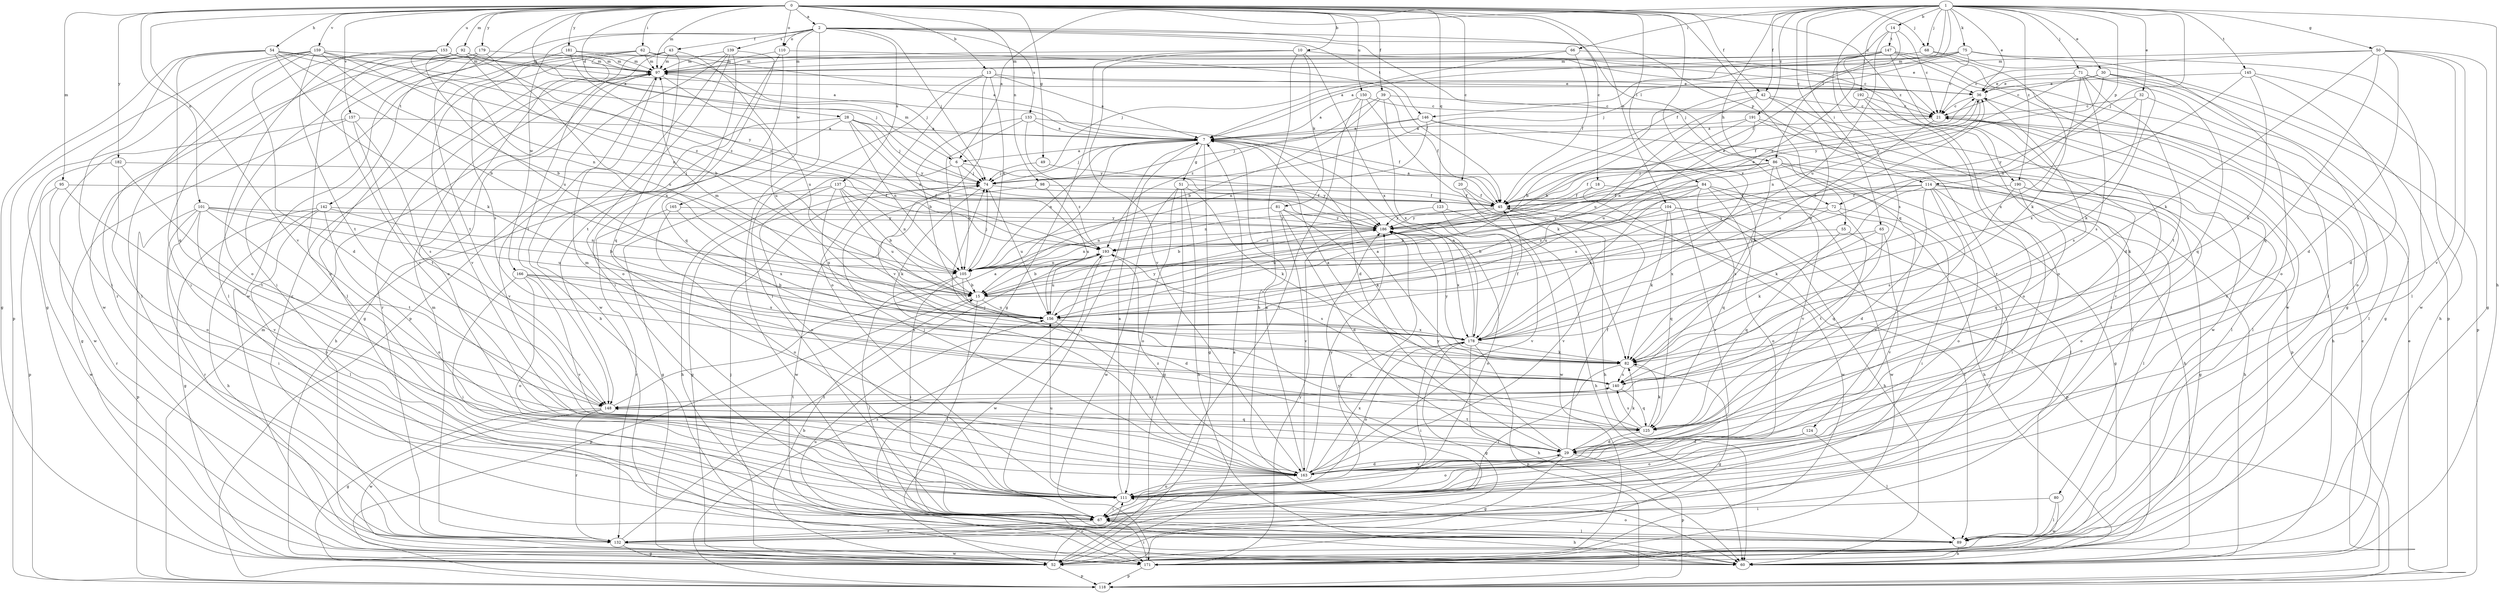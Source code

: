 strict digraph  {
0;
1;
2;
6;
7;
10;
13;
14;
15;
18;
20;
21;
28;
29;
30;
32;
36;
39;
42;
43;
45;
49;
50;
51;
52;
54;
55;
60;
62;
65;
66;
67;
68;
71;
72;
74;
75;
80;
81;
82;
84;
86;
89;
92;
95;
97;
98;
101;
104;
105;
110;
111;
114;
118;
123;
124;
125;
132;
133;
137;
139;
140;
142;
145;
146;
147;
148;
150;
153;
156;
157;
159;
163;
165;
166;
171;
178;
179;
181;
182;
186;
190;
191;
192;
193;
0 -> 2  [label=a];
0 -> 6  [label=a];
0 -> 10  [label=b];
0 -> 13  [label=b];
0 -> 18  [label=c];
0 -> 20  [label=c];
0 -> 28  [label=d];
0 -> 39  [label=f];
0 -> 42  [label=f];
0 -> 49  [label=g];
0 -> 54  [label=h];
0 -> 62  [label=i];
0 -> 68  [label=j];
0 -> 84  [label=l];
0 -> 92  [label=m];
0 -> 95  [label=m];
0 -> 97  [label=m];
0 -> 98  [label=n];
0 -> 101  [label=n];
0 -> 104  [label=n];
0 -> 110  [label=o];
0 -> 123  [label=q];
0 -> 124  [label=q];
0 -> 142  [label=t];
0 -> 150  [label=u];
0 -> 153  [label=u];
0 -> 157  [label=v];
0 -> 159  [label=v];
0 -> 163  [label=v];
0 -> 178  [label=x];
0 -> 179  [label=y];
0 -> 181  [label=y];
0 -> 182  [label=y];
0 -> 190  [label=z];
1 -> 6  [label=a];
1 -> 14  [label=b];
1 -> 30  [label=e];
1 -> 32  [label=e];
1 -> 36  [label=e];
1 -> 42  [label=f];
1 -> 50  [label=g];
1 -> 55  [label=h];
1 -> 60  [label=h];
1 -> 65  [label=i];
1 -> 66  [label=i];
1 -> 68  [label=j];
1 -> 71  [label=j];
1 -> 72  [label=j];
1 -> 75  [label=k];
1 -> 80  [label=k];
1 -> 86  [label=l];
1 -> 114  [label=p];
1 -> 132  [label=r];
1 -> 145  [label=t];
1 -> 146  [label=t];
1 -> 190  [label=z];
1 -> 191  [label=z];
1 -> 192  [label=z];
2 -> 43  [label=f];
2 -> 67  [label=i];
2 -> 72  [label=j];
2 -> 74  [label=j];
2 -> 86  [label=l];
2 -> 110  [label=o];
2 -> 114  [label=p];
2 -> 133  [label=s];
2 -> 137  [label=s];
2 -> 139  [label=s];
2 -> 146  [label=t];
2 -> 165  [label=w];
2 -> 166  [label=w];
2 -> 171  [label=w];
6 -> 74  [label=j];
6 -> 97  [label=m];
6 -> 105  [label=n];
6 -> 111  [label=o];
6 -> 193  [label=z];
7 -> 6  [label=a];
7 -> 51  [label=g];
7 -> 52  [label=g];
7 -> 67  [label=i];
7 -> 74  [label=j];
7 -> 105  [label=n];
10 -> 21  [label=c];
10 -> 52  [label=g];
10 -> 60  [label=h];
10 -> 81  [label=k];
10 -> 97  [label=m];
10 -> 163  [label=v];
10 -> 178  [label=x];
13 -> 7  [label=a];
13 -> 36  [label=e];
13 -> 67  [label=i];
13 -> 105  [label=n];
13 -> 111  [label=o];
13 -> 163  [label=v];
14 -> 21  [label=c];
14 -> 45  [label=f];
14 -> 140  [label=s];
14 -> 147  [label=t];
14 -> 156  [label=u];
15 -> 36  [label=e];
15 -> 89  [label=l];
15 -> 118  [label=p];
15 -> 156  [label=u];
18 -> 45  [label=f];
18 -> 163  [label=v];
18 -> 171  [label=w];
20 -> 45  [label=f];
20 -> 60  [label=h];
20 -> 171  [label=w];
21 -> 7  [label=a];
21 -> 60  [label=h];
21 -> 89  [label=l];
21 -> 156  [label=u];
21 -> 163  [label=v];
28 -> 7  [label=a];
28 -> 60  [label=h];
28 -> 74  [label=j];
28 -> 105  [label=n];
28 -> 163  [label=v];
28 -> 186  [label=y];
28 -> 193  [label=z];
29 -> 45  [label=f];
29 -> 52  [label=g];
29 -> 82  [label=k];
29 -> 97  [label=m];
29 -> 111  [label=o];
29 -> 118  [label=p];
29 -> 163  [label=v];
29 -> 186  [label=y];
30 -> 21  [label=c];
30 -> 36  [label=e];
30 -> 52  [label=g];
30 -> 82  [label=k];
30 -> 118  [label=p];
30 -> 186  [label=y];
32 -> 21  [label=c];
32 -> 89  [label=l];
32 -> 178  [label=x];
32 -> 186  [label=y];
36 -> 21  [label=c];
36 -> 45  [label=f];
36 -> 105  [label=n];
36 -> 140  [label=s];
39 -> 15  [label=b];
39 -> 21  [label=c];
39 -> 45  [label=f];
39 -> 178  [label=x];
39 -> 193  [label=z];
42 -> 15  [label=b];
42 -> 21  [label=c];
42 -> 156  [label=u];
42 -> 171  [label=w];
42 -> 178  [label=x];
43 -> 97  [label=m];
43 -> 111  [label=o];
43 -> 125  [label=q];
43 -> 132  [label=r];
43 -> 148  [label=t];
43 -> 156  [label=u];
45 -> 7  [label=a];
45 -> 15  [label=b];
45 -> 36  [label=e];
45 -> 89  [label=l];
45 -> 156  [label=u];
45 -> 163  [label=v];
45 -> 186  [label=y];
49 -> 74  [label=j];
49 -> 186  [label=y];
50 -> 21  [label=c];
50 -> 29  [label=d];
50 -> 52  [label=g];
50 -> 82  [label=k];
50 -> 97  [label=m];
50 -> 125  [label=q];
50 -> 163  [label=v];
50 -> 171  [label=w];
51 -> 45  [label=f];
51 -> 52  [label=g];
51 -> 60  [label=h];
51 -> 82  [label=k];
51 -> 111  [label=o];
51 -> 171  [label=w];
52 -> 7  [label=a];
52 -> 15  [label=b];
52 -> 74  [label=j];
52 -> 111  [label=o];
52 -> 118  [label=p];
54 -> 15  [label=b];
54 -> 52  [label=g];
54 -> 67  [label=i];
54 -> 74  [label=j];
54 -> 82  [label=k];
54 -> 97  [label=m];
54 -> 125  [label=q];
54 -> 193  [label=z];
55 -> 125  [label=q];
55 -> 132  [label=r];
55 -> 193  [label=z];
60 -> 21  [label=c];
60 -> 156  [label=u];
62 -> 7  [label=a];
62 -> 21  [label=c];
62 -> 36  [label=e];
62 -> 89  [label=l];
62 -> 97  [label=m];
62 -> 140  [label=s];
62 -> 163  [label=v];
65 -> 82  [label=k];
65 -> 148  [label=t];
65 -> 163  [label=v];
65 -> 193  [label=z];
66 -> 7  [label=a];
66 -> 45  [label=f];
66 -> 97  [label=m];
66 -> 111  [label=o];
67 -> 60  [label=h];
67 -> 89  [label=l];
67 -> 132  [label=r];
67 -> 186  [label=y];
68 -> 82  [label=k];
68 -> 97  [label=m];
68 -> 118  [label=p];
71 -> 36  [label=e];
71 -> 111  [label=o];
71 -> 125  [label=q];
71 -> 140  [label=s];
71 -> 148  [label=t];
71 -> 178  [label=x];
71 -> 186  [label=y];
72 -> 67  [label=i];
72 -> 125  [label=q];
72 -> 178  [label=x];
72 -> 186  [label=y];
74 -> 45  [label=f];
74 -> 52  [label=g];
74 -> 82  [label=k];
74 -> 156  [label=u];
75 -> 21  [label=c];
75 -> 45  [label=f];
75 -> 74  [label=j];
75 -> 89  [label=l];
75 -> 97  [label=m];
75 -> 111  [label=o];
80 -> 67  [label=i];
80 -> 89  [label=l];
80 -> 171  [label=w];
81 -> 29  [label=d];
81 -> 82  [label=k];
81 -> 105  [label=n];
81 -> 163  [label=v];
81 -> 186  [label=y];
82 -> 7  [label=a];
82 -> 52  [label=g];
82 -> 67  [label=i];
82 -> 140  [label=s];
82 -> 186  [label=y];
84 -> 15  [label=b];
84 -> 45  [label=f];
84 -> 60  [label=h];
84 -> 105  [label=n];
84 -> 111  [label=o];
84 -> 125  [label=q];
84 -> 171  [label=w];
84 -> 178  [label=x];
86 -> 45  [label=f];
86 -> 52  [label=g];
86 -> 60  [label=h];
86 -> 74  [label=j];
86 -> 89  [label=l];
86 -> 140  [label=s];
86 -> 156  [label=u];
86 -> 163  [label=v];
89 -> 60  [label=h];
89 -> 111  [label=o];
92 -> 7  [label=a];
92 -> 15  [label=b];
92 -> 67  [label=i];
92 -> 97  [label=m];
92 -> 111  [label=o];
92 -> 156  [label=u];
95 -> 45  [label=f];
95 -> 132  [label=r];
95 -> 163  [label=v];
95 -> 171  [label=w];
97 -> 36  [label=e];
97 -> 52  [label=g];
97 -> 60  [label=h];
97 -> 132  [label=r];
97 -> 156  [label=u];
98 -> 45  [label=f];
98 -> 156  [label=u];
98 -> 171  [label=w];
101 -> 15  [label=b];
101 -> 67  [label=i];
101 -> 111  [label=o];
101 -> 118  [label=p];
101 -> 132  [label=r];
101 -> 148  [label=t];
101 -> 156  [label=u];
101 -> 186  [label=y];
104 -> 15  [label=b];
104 -> 60  [label=h];
104 -> 82  [label=k];
104 -> 118  [label=p];
104 -> 125  [label=q];
104 -> 186  [label=y];
105 -> 15  [label=b];
105 -> 29  [label=d];
105 -> 67  [label=i];
105 -> 74  [label=j];
105 -> 89  [label=l];
110 -> 45  [label=f];
110 -> 67  [label=i];
110 -> 97  [label=m];
110 -> 148  [label=t];
111 -> 7  [label=a];
111 -> 67  [label=i];
111 -> 156  [label=u];
114 -> 29  [label=d];
114 -> 45  [label=f];
114 -> 60  [label=h];
114 -> 67  [label=i];
114 -> 82  [label=k];
114 -> 89  [label=l];
114 -> 111  [label=o];
114 -> 156  [label=u];
114 -> 163  [label=v];
118 -> 36  [label=e];
118 -> 97  [label=m];
118 -> 193  [label=z];
123 -> 60  [label=h];
123 -> 163  [label=v];
123 -> 186  [label=y];
124 -> 29  [label=d];
124 -> 89  [label=l];
124 -> 111  [label=o];
125 -> 29  [label=d];
125 -> 74  [label=j];
125 -> 82  [label=k];
125 -> 140  [label=s];
125 -> 148  [label=t];
132 -> 52  [label=g];
132 -> 97  [label=m];
132 -> 171  [label=w];
132 -> 186  [label=y];
132 -> 193  [label=z];
133 -> 7  [label=a];
133 -> 15  [label=b];
133 -> 45  [label=f];
133 -> 105  [label=n];
133 -> 186  [label=y];
137 -> 15  [label=b];
137 -> 45  [label=f];
137 -> 52  [label=g];
137 -> 60  [label=h];
137 -> 105  [label=n];
137 -> 156  [label=u];
137 -> 178  [label=x];
139 -> 97  [label=m];
139 -> 111  [label=o];
139 -> 118  [label=p];
139 -> 125  [label=q];
139 -> 171  [label=w];
139 -> 178  [label=x];
140 -> 7  [label=a];
140 -> 125  [label=q];
140 -> 148  [label=t];
142 -> 52  [label=g];
142 -> 60  [label=h];
142 -> 89  [label=l];
142 -> 105  [label=n];
142 -> 111  [label=o];
142 -> 186  [label=y];
145 -> 29  [label=d];
145 -> 36  [label=e];
145 -> 60  [label=h];
145 -> 82  [label=k];
145 -> 105  [label=n];
146 -> 7  [label=a];
146 -> 74  [label=j];
146 -> 82  [label=k];
146 -> 105  [label=n];
146 -> 118  [label=p];
147 -> 7  [label=a];
147 -> 29  [label=d];
147 -> 52  [label=g];
147 -> 74  [label=j];
147 -> 89  [label=l];
147 -> 97  [label=m];
147 -> 171  [label=w];
147 -> 193  [label=z];
148 -> 7  [label=a];
148 -> 52  [label=g];
148 -> 125  [label=q];
148 -> 132  [label=r];
148 -> 140  [label=s];
148 -> 171  [label=w];
150 -> 7  [label=a];
150 -> 21  [label=c];
150 -> 29  [label=d];
150 -> 67  [label=i];
150 -> 82  [label=k];
153 -> 36  [label=e];
153 -> 97  [label=m];
153 -> 105  [label=n];
153 -> 111  [label=o];
153 -> 132  [label=r];
153 -> 193  [label=z];
156 -> 97  [label=m];
156 -> 163  [label=v];
156 -> 178  [label=x];
156 -> 186  [label=y];
157 -> 7  [label=a];
157 -> 52  [label=g];
157 -> 140  [label=s];
157 -> 148  [label=t];
157 -> 171  [label=w];
159 -> 15  [label=b];
159 -> 29  [label=d];
159 -> 52  [label=g];
159 -> 89  [label=l];
159 -> 97  [label=m];
159 -> 105  [label=n];
159 -> 118  [label=p];
159 -> 148  [label=t];
159 -> 186  [label=y];
163 -> 7  [label=a];
163 -> 21  [label=c];
163 -> 29  [label=d];
163 -> 74  [label=j];
163 -> 111  [label=o];
163 -> 178  [label=x];
163 -> 186  [label=y];
163 -> 193  [label=z];
165 -> 111  [label=o];
165 -> 132  [label=r];
165 -> 178  [label=x];
165 -> 186  [label=y];
166 -> 15  [label=b];
166 -> 67  [label=i];
166 -> 111  [label=o];
166 -> 140  [label=s];
166 -> 163  [label=v];
166 -> 178  [label=x];
171 -> 67  [label=i];
171 -> 118  [label=p];
171 -> 186  [label=y];
178 -> 7  [label=a];
178 -> 45  [label=f];
178 -> 52  [label=g];
178 -> 60  [label=h];
178 -> 67  [label=i];
178 -> 82  [label=k];
178 -> 111  [label=o];
178 -> 118  [label=p];
179 -> 89  [label=l];
179 -> 97  [label=m];
179 -> 148  [label=t];
179 -> 156  [label=u];
179 -> 163  [label=v];
179 -> 171  [label=w];
181 -> 67  [label=i];
181 -> 74  [label=j];
181 -> 97  [label=m];
181 -> 193  [label=z];
182 -> 74  [label=j];
182 -> 111  [label=o];
182 -> 118  [label=p];
182 -> 148  [label=t];
186 -> 36  [label=e];
186 -> 105  [label=n];
186 -> 111  [label=o];
186 -> 178  [label=x];
186 -> 193  [label=z];
190 -> 45  [label=f];
190 -> 52  [label=g];
190 -> 111  [label=o];
190 -> 125  [label=q];
190 -> 140  [label=s];
191 -> 7  [label=a];
191 -> 89  [label=l];
191 -> 105  [label=n];
191 -> 132  [label=r];
191 -> 156  [label=u];
192 -> 15  [label=b];
192 -> 21  [label=c];
192 -> 67  [label=i];
192 -> 111  [label=o];
193 -> 15  [label=b];
193 -> 105  [label=n];
193 -> 140  [label=s];
193 -> 156  [label=u];
193 -> 171  [label=w];
}
